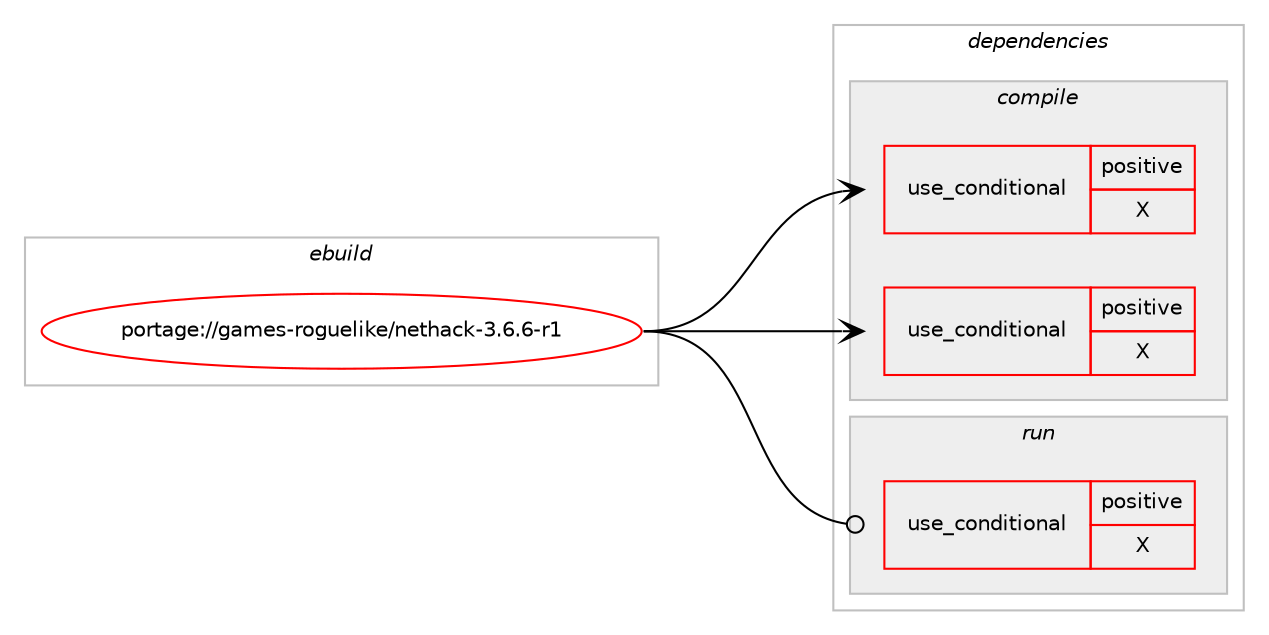 digraph prolog {

# *************
# Graph options
# *************

newrank=true;
concentrate=true;
compound=true;
graph [rankdir=LR,fontname=Helvetica,fontsize=10,ranksep=1.5];#, ranksep=2.5, nodesep=0.2];
edge  [arrowhead=vee];
node  [fontname=Helvetica,fontsize=10];

# **********
# The ebuild
# **********

subgraph cluster_leftcol {
color=gray;
rank=same;
label=<<i>ebuild</i>>;
id [label="portage://games-roguelike/nethack-3.6.6-r1", color=red, width=4, href="../games-roguelike/nethack-3.6.6-r1.svg"];
}

# ****************
# The dependencies
# ****************

subgraph cluster_midcol {
color=gray;
label=<<i>dependencies</i>>;
subgraph cluster_compile {
fillcolor="#eeeeee";
style=filled;
label=<<i>compile</i>>;
subgraph cond62854 {
dependency116234 [label=<<TABLE BORDER="0" CELLBORDER="1" CELLSPACING="0" CELLPADDING="4"><TR><TD ROWSPAN="3" CELLPADDING="10">use_conditional</TD></TR><TR><TD>positive</TD></TR><TR><TD>X</TD></TR></TABLE>>, shape=none, color=red];
# *** BEGIN UNKNOWN DEPENDENCY TYPE (TODO) ***
# dependency116234 -> package_dependency(portage://games-roguelike/nethack-3.6.6-r1,install,no,x11-base,xorg-proto,none,[,,],[],[])
# *** END UNKNOWN DEPENDENCY TYPE (TODO) ***

}
id:e -> dependency116234:w [weight=20,style="solid",arrowhead="vee"];
subgraph cond62855 {
dependency116235 [label=<<TABLE BORDER="0" CELLBORDER="1" CELLSPACING="0" CELLPADDING="4"><TR><TD ROWSPAN="3" CELLPADDING="10">use_conditional</TD></TR><TR><TD>positive</TD></TR><TR><TD>X</TD></TR></TABLE>>, shape=none, color=red];
# *** BEGIN UNKNOWN DEPENDENCY TYPE (TODO) ***
# dependency116235 -> package_dependency(portage://games-roguelike/nethack-3.6.6-r1,install,no,x11-libs,libX11,none,[,,],[],[])
# *** END UNKNOWN DEPENDENCY TYPE (TODO) ***

# *** BEGIN UNKNOWN DEPENDENCY TYPE (TODO) ***
# dependency116235 -> package_dependency(portage://games-roguelike/nethack-3.6.6-r1,install,no,x11-libs,libXaw,none,[,,],[],[])
# *** END UNKNOWN DEPENDENCY TYPE (TODO) ***

# *** BEGIN UNKNOWN DEPENDENCY TYPE (TODO) ***
# dependency116235 -> package_dependency(portage://games-roguelike/nethack-3.6.6-r1,install,no,x11-libs,libXpm,none,[,,],[],[])
# *** END UNKNOWN DEPENDENCY TYPE (TODO) ***

# *** BEGIN UNKNOWN DEPENDENCY TYPE (TODO) ***
# dependency116235 -> package_dependency(portage://games-roguelike/nethack-3.6.6-r1,install,no,x11-libs,libXt,none,[,,],[],[])
# *** END UNKNOWN DEPENDENCY TYPE (TODO) ***

}
id:e -> dependency116235:w [weight=20,style="solid",arrowhead="vee"];
# *** BEGIN UNKNOWN DEPENDENCY TYPE (TODO) ***
# id -> package_dependency(portage://games-roguelike/nethack-3.6.6-r1,install,no,acct-group,gamestat,none,[,,],[],[])
# *** END UNKNOWN DEPENDENCY TYPE (TODO) ***

# *** BEGIN UNKNOWN DEPENDENCY TYPE (TODO) ***
# id -> package_dependency(portage://games-roguelike/nethack-3.6.6-r1,install,no,sys-libs,ncurses,none,[,,],[slot(0),equal],[])
# *** END UNKNOWN DEPENDENCY TYPE (TODO) ***

}
subgraph cluster_compileandrun {
fillcolor="#eeeeee";
style=filled;
label=<<i>compile and run</i>>;
}
subgraph cluster_run {
fillcolor="#eeeeee";
style=filled;
label=<<i>run</i>>;
subgraph cond62856 {
dependency116236 [label=<<TABLE BORDER="0" CELLBORDER="1" CELLSPACING="0" CELLPADDING="4"><TR><TD ROWSPAN="3" CELLPADDING="10">use_conditional</TD></TR><TR><TD>positive</TD></TR><TR><TD>X</TD></TR></TABLE>>, shape=none, color=red];
# *** BEGIN UNKNOWN DEPENDENCY TYPE (TODO) ***
# dependency116236 -> package_dependency(portage://games-roguelike/nethack-3.6.6-r1,run,no,x11-libs,libX11,none,[,,],[],[])
# *** END UNKNOWN DEPENDENCY TYPE (TODO) ***

# *** BEGIN UNKNOWN DEPENDENCY TYPE (TODO) ***
# dependency116236 -> package_dependency(portage://games-roguelike/nethack-3.6.6-r1,run,no,x11-libs,libXaw,none,[,,],[],[])
# *** END UNKNOWN DEPENDENCY TYPE (TODO) ***

# *** BEGIN UNKNOWN DEPENDENCY TYPE (TODO) ***
# dependency116236 -> package_dependency(portage://games-roguelike/nethack-3.6.6-r1,run,no,x11-libs,libXpm,none,[,,],[],[])
# *** END UNKNOWN DEPENDENCY TYPE (TODO) ***

# *** BEGIN UNKNOWN DEPENDENCY TYPE (TODO) ***
# dependency116236 -> package_dependency(portage://games-roguelike/nethack-3.6.6-r1,run,no,x11-libs,libXt,none,[,,],[],[])
# *** END UNKNOWN DEPENDENCY TYPE (TODO) ***

}
id:e -> dependency116236:w [weight=20,style="solid",arrowhead="odot"];
# *** BEGIN UNKNOWN DEPENDENCY TYPE (TODO) ***
# id -> package_dependency(portage://games-roguelike/nethack-3.6.6-r1,run,no,acct-group,gamestat,none,[,,],[],[])
# *** END UNKNOWN DEPENDENCY TYPE (TODO) ***

# *** BEGIN UNKNOWN DEPENDENCY TYPE (TODO) ***
# id -> package_dependency(portage://games-roguelike/nethack-3.6.6-r1,run,no,sys-libs,ncurses,none,[,,],[slot(0),equal],[])
# *** END UNKNOWN DEPENDENCY TYPE (TODO) ***

}
}

# **************
# The candidates
# **************

subgraph cluster_choices {
rank=same;
color=gray;
label=<<i>candidates</i>>;

}

}
